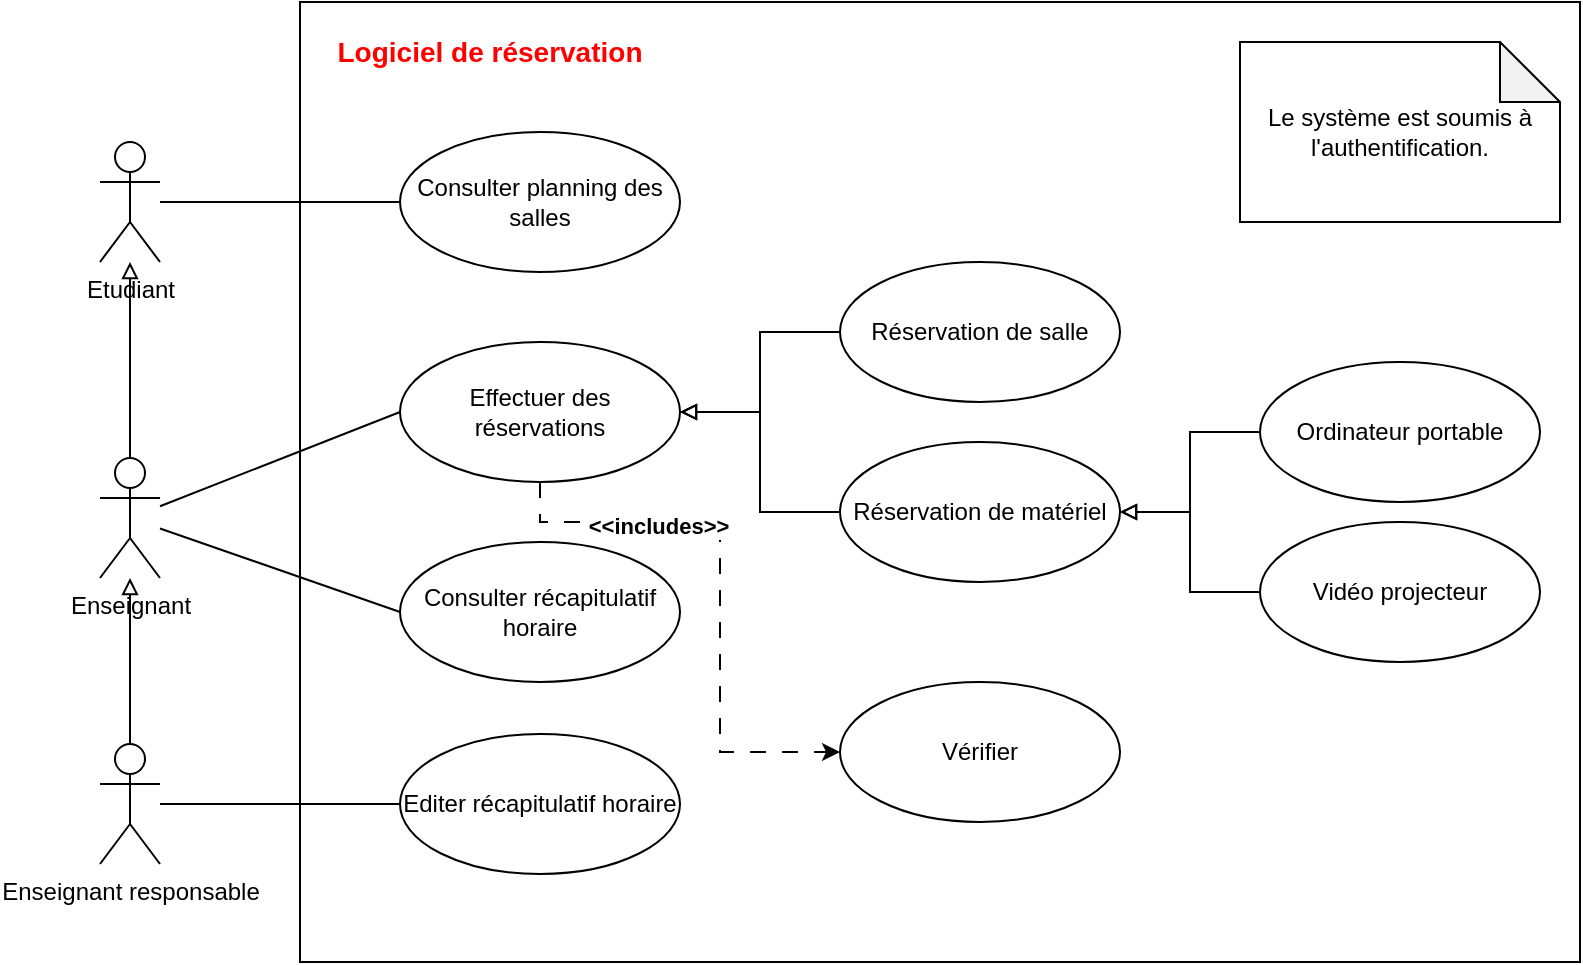 <mxfile version="27.0.6">
  <diagram name="Page-1" id="OFOnhctFp7M1CrrL2vQC">
    <mxGraphModel dx="898" dy="750" grid="1" gridSize="10" guides="1" tooltips="1" connect="1" arrows="1" fold="1" page="1" pageScale="1" pageWidth="827" pageHeight="1169" math="0" shadow="0">
      <root>
        <mxCell id="0" />
        <mxCell id="1" parent="0" />
        <mxCell id="1n6aaUzNF8a3s-r--wuR-1" value="" style="rounded=0;whiteSpace=wrap;html=1;" parent="1" vertex="1">
          <mxGeometry x="160" y="80" width="640" height="480" as="geometry" />
        </mxCell>
        <mxCell id="1n6aaUzNF8a3s-r--wuR-2" value="&lt;b&gt;&lt;font style=&quot;font-size: 14px; color: light-dark(rgb(255, 0, 0), rgb(237, 237, 237));&quot;&gt;Logiciel de réservation&lt;/font&gt;&lt;/b&gt;" style="text;html=1;align=center;verticalAlign=middle;whiteSpace=wrap;rounded=0;" parent="1" vertex="1">
          <mxGeometry x="170" y="90" width="170" height="30" as="geometry" />
        </mxCell>
        <mxCell id="1n6aaUzNF8a3s-r--wuR-9" style="rounded=0;orthogonalLoop=1;jettySize=auto;html=1;entryX=0;entryY=0.5;entryDx=0;entryDy=0;endArrow=none;startFill=0;" parent="1" source="1n6aaUzNF8a3s-r--wuR-3" target="1n6aaUzNF8a3s-r--wuR-5" edge="1">
          <mxGeometry relative="1" as="geometry" />
        </mxCell>
        <mxCell id="1n6aaUzNF8a3s-r--wuR-11" style="rounded=0;orthogonalLoop=1;jettySize=auto;html=1;entryX=0;entryY=0.5;entryDx=0;entryDy=0;endArrow=none;startFill=0;" parent="1" source="1n6aaUzNF8a3s-r--wuR-3" target="1n6aaUzNF8a3s-r--wuR-7" edge="1">
          <mxGeometry relative="1" as="geometry" />
        </mxCell>
        <mxCell id="M8qjF7BodjmgCWxe7SJt-2" style="rounded=0;orthogonalLoop=1;jettySize=auto;html=1;endArrow=block;endFill=0;" parent="1" source="1n6aaUzNF8a3s-r--wuR-3" target="1n6aaUzNF8a3s-r--wuR-4" edge="1">
          <mxGeometry relative="1" as="geometry" />
        </mxCell>
        <mxCell id="1n6aaUzNF8a3s-r--wuR-3" value="Enseignant" style="shape=umlActor;verticalLabelPosition=bottom;verticalAlign=top;html=1;outlineConnect=0;" parent="1" vertex="1">
          <mxGeometry x="60" y="308" width="30" height="60" as="geometry" />
        </mxCell>
        <mxCell id="M8qjF7BodjmgCWxe7SJt-1" style="rounded=0;orthogonalLoop=1;jettySize=auto;html=1;entryX=0;entryY=0.5;entryDx=0;entryDy=0;endArrow=none;startFill=0;" parent="1" source="1n6aaUzNF8a3s-r--wuR-4" target="1n6aaUzNF8a3s-r--wuR-6" edge="1">
          <mxGeometry relative="1" as="geometry" />
        </mxCell>
        <mxCell id="1n6aaUzNF8a3s-r--wuR-4" value="Etudiant" style="shape=umlActor;verticalLabelPosition=bottom;verticalAlign=top;html=1;outlineConnect=0;" parent="1" vertex="1">
          <mxGeometry x="60" y="150" width="30" height="60" as="geometry" />
        </mxCell>
        <mxCell id="1n6aaUzNF8a3s-r--wuR-5" value="Effectuer des réservations" style="ellipse;whiteSpace=wrap;html=1;" parent="1" vertex="1">
          <mxGeometry x="210" y="250" width="140" height="70" as="geometry" />
        </mxCell>
        <mxCell id="1n6aaUzNF8a3s-r--wuR-6" value="Consulter planning des salles" style="ellipse;whiteSpace=wrap;html=1;" parent="1" vertex="1">
          <mxGeometry x="210" y="145" width="140" height="70" as="geometry" />
        </mxCell>
        <mxCell id="1n6aaUzNF8a3s-r--wuR-7" value="Consulter récapitulatif horaire" style="ellipse;whiteSpace=wrap;html=1;" parent="1" vertex="1">
          <mxGeometry x="210" y="350" width="140" height="70" as="geometry" />
        </mxCell>
        <mxCell id="1n6aaUzNF8a3s-r--wuR-8" value="Editer récapitulatif horaire" style="ellipse;whiteSpace=wrap;html=1;" parent="1" vertex="1">
          <mxGeometry x="210" y="446" width="140" height="70" as="geometry" />
        </mxCell>
        <mxCell id="ilsmXglXTkB7UpJdO46w-3" style="edgeStyle=orthogonalEdgeStyle;rounded=0;orthogonalLoop=1;jettySize=auto;html=1;entryX=1;entryY=0.5;entryDx=0;entryDy=0;endArrow=block;endFill=0;" edge="1" parent="1" source="ilsmXglXTkB7UpJdO46w-1" target="1n6aaUzNF8a3s-r--wuR-5">
          <mxGeometry relative="1" as="geometry" />
        </mxCell>
        <mxCell id="ilsmXglXTkB7UpJdO46w-1" value="Réservation de salle" style="ellipse;whiteSpace=wrap;html=1;" vertex="1" parent="1">
          <mxGeometry x="430" y="210" width="140" height="70" as="geometry" />
        </mxCell>
        <mxCell id="ilsmXglXTkB7UpJdO46w-11" style="edgeStyle=orthogonalEdgeStyle;rounded=0;orthogonalLoop=1;jettySize=auto;html=1;entryX=1;entryY=0.5;entryDx=0;entryDy=0;endArrow=block;endFill=0;" edge="1" parent="1" source="ilsmXglXTkB7UpJdO46w-2" target="1n6aaUzNF8a3s-r--wuR-5">
          <mxGeometry relative="1" as="geometry" />
        </mxCell>
        <mxCell id="ilsmXglXTkB7UpJdO46w-2" value="Réservation de matériel" style="ellipse;whiteSpace=wrap;html=1;" vertex="1" parent="1">
          <mxGeometry x="430" y="300" width="140" height="70" as="geometry" />
        </mxCell>
        <mxCell id="ilsmXglXTkB7UpJdO46w-6" style="edgeStyle=orthogonalEdgeStyle;rounded=0;orthogonalLoop=1;jettySize=auto;html=1;endArrow=block;endFill=0;" edge="1" parent="1" source="ilsmXglXTkB7UpJdO46w-5" target="1n6aaUzNF8a3s-r--wuR-3">
          <mxGeometry relative="1" as="geometry" />
        </mxCell>
        <mxCell id="ilsmXglXTkB7UpJdO46w-7" style="rounded=0;orthogonalLoop=1;jettySize=auto;html=1;entryX=0;entryY=0.5;entryDx=0;entryDy=0;endArrow=none;startFill=0;" edge="1" parent="1" source="ilsmXglXTkB7UpJdO46w-5" target="1n6aaUzNF8a3s-r--wuR-8">
          <mxGeometry relative="1" as="geometry" />
        </mxCell>
        <mxCell id="ilsmXglXTkB7UpJdO46w-5" value="Enseignant responsable" style="shape=umlActor;verticalLabelPosition=bottom;verticalAlign=top;html=1;" vertex="1" parent="1">
          <mxGeometry x="60" y="451" width="30" height="60" as="geometry" />
        </mxCell>
        <mxCell id="ilsmXglXTkB7UpJdO46w-8" value="Le système est soumis à l&#39;authentification." style="shape=note;whiteSpace=wrap;html=1;backgroundOutline=1;darkOpacity=0.05;" vertex="1" parent="1">
          <mxGeometry x="630" y="100" width="160" height="90" as="geometry" />
        </mxCell>
        <mxCell id="ilsmXglXTkB7UpJdO46w-12" style="edgeStyle=orthogonalEdgeStyle;rounded=0;orthogonalLoop=1;jettySize=auto;html=1;exitX=0.5;exitY=1;exitDx=0;exitDy=0;dashed=1;dashPattern=8 8;" edge="1" parent="1" source="1n6aaUzNF8a3s-r--wuR-5" target="ilsmXglXTkB7UpJdO46w-9">
          <mxGeometry relative="1" as="geometry">
            <Array as="points">
              <mxPoint x="280" y="340" />
              <mxPoint x="370" y="340" />
              <mxPoint x="370" y="455" />
            </Array>
          </mxGeometry>
        </mxCell>
        <mxCell id="ilsmXglXTkB7UpJdO46w-13" value="&lt;b&gt;&amp;lt;&amp;lt;includes&amp;gt;&amp;gt;&lt;/b&gt;" style="edgeLabel;html=1;align=center;verticalAlign=middle;resizable=0;points=[];" vertex="1" connectable="0" parent="ilsmXglXTkB7UpJdO46w-12">
          <mxGeometry x="-0.446" y="-2" relative="1" as="geometry">
            <mxPoint as="offset" />
          </mxGeometry>
        </mxCell>
        <mxCell id="ilsmXglXTkB7UpJdO46w-9" value="Vérifier" style="ellipse;whiteSpace=wrap;html=1;" vertex="1" parent="1">
          <mxGeometry x="430" y="420" width="140" height="70" as="geometry" />
        </mxCell>
        <mxCell id="ilsmXglXTkB7UpJdO46w-16" style="edgeStyle=orthogonalEdgeStyle;rounded=0;orthogonalLoop=1;jettySize=auto;html=1;entryX=1;entryY=0.5;entryDx=0;entryDy=0;endArrow=block;endFill=0;" edge="1" parent="1" source="ilsmXglXTkB7UpJdO46w-14" target="ilsmXglXTkB7UpJdO46w-2">
          <mxGeometry relative="1" as="geometry" />
        </mxCell>
        <mxCell id="ilsmXglXTkB7UpJdO46w-14" value="Ordinateur portable" style="ellipse;whiteSpace=wrap;html=1;" vertex="1" parent="1">
          <mxGeometry x="640" y="260" width="140" height="70" as="geometry" />
        </mxCell>
        <mxCell id="ilsmXglXTkB7UpJdO46w-17" style="edgeStyle=orthogonalEdgeStyle;rounded=0;orthogonalLoop=1;jettySize=auto;html=1;entryX=1;entryY=0.5;entryDx=0;entryDy=0;endArrow=block;endFill=0;" edge="1" parent="1" source="ilsmXglXTkB7UpJdO46w-15" target="ilsmXglXTkB7UpJdO46w-2">
          <mxGeometry relative="1" as="geometry" />
        </mxCell>
        <mxCell id="ilsmXglXTkB7UpJdO46w-15" value="Vidéo projecteur" style="ellipse;whiteSpace=wrap;html=1;" vertex="1" parent="1">
          <mxGeometry x="640" y="340" width="140" height="70" as="geometry" />
        </mxCell>
      </root>
    </mxGraphModel>
  </diagram>
</mxfile>
